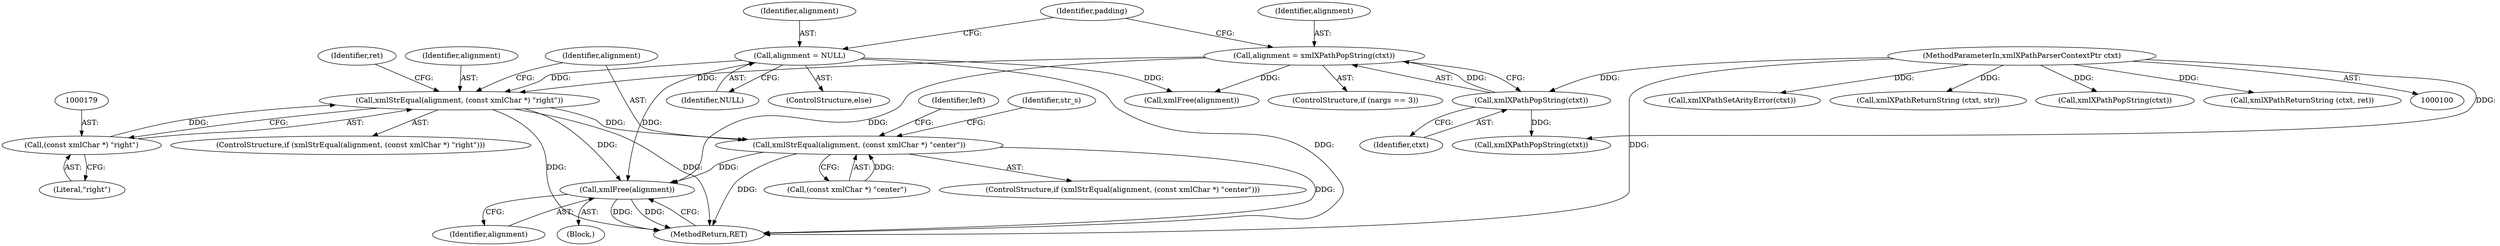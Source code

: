 digraph "0_Chrome_96dbafe288dbe2f0cc45fa3c39daf6d0c37acbab_8@pointer" {
"1000176" [label="(Call,xmlStrEqual(alignment, (const xmlChar *) \"right\"))"];
"1000131" [label="(Call,alignment = NULL)"];
"1000126" [label="(Call,alignment = xmlXPathPopString(ctxt))"];
"1000128" [label="(Call,xmlXPathPopString(ctxt))"];
"1000101" [label="(MethodParameterIn,xmlXPathParserContextPtr ctxt)"];
"1000178" [label="(Call,(const xmlChar *) \"right\")"];
"1000196" [label="(Call,xmlStrEqual(alignment, (const xmlChar *) \"center\"))"];
"1000260" [label="(Call,xmlFree(alignment))"];
"1000129" [label="(Identifier,ctxt)"];
"1000178" [label="(Call,(const xmlChar *) \"right\")"];
"1000195" [label="(ControlStructure,if (xmlStrEqual(alignment, (const xmlChar *) \"center\")))"];
"1000131" [label="(Call,alignment = NULL)"];
"1000136" [label="(Call,xmlXPathPopString(ctxt))"];
"1000198" [label="(Call,(const xmlChar *) \"center\")"];
"1000261" [label="(Identifier,alignment)"];
"1000160" [label="(Call,xmlFree(alignment))"];
"1000197" [label="(Identifier,alignment)"];
"1000128" [label="(Call,xmlXPathPopString(ctxt))"];
"1000119" [label="(Call,xmlXPathSetArityError(ctxt))"];
"1000133" [label="(Identifier,NULL)"];
"1000126" [label="(Call,alignment = xmlXPathPopString(ctxt))"];
"1000196" [label="(Call,xmlStrEqual(alignment, (const xmlChar *) \"center\"))"];
"1000180" [label="(Literal,\"right\")"];
"1000204" [label="(Identifier,left)"];
"1000260" [label="(Call,xmlFree(alignment))"];
"1000135" [label="(Identifier,padding)"];
"1000183" [label="(Identifier,ret)"];
"1000155" [label="(Call,xmlXPathReturnString (ctxt, str))"];
"1000176" [label="(Call,xmlStrEqual(alignment, (const xmlChar *) \"right\"))"];
"1000140" [label="(Call,xmlXPathPopString(ctxt))"];
"1000253" [label="(Call,xmlXPathReturnString (ctxt, ret))"];
"1000101" [label="(MethodParameterIn,xmlXPathParserContextPtr ctxt)"];
"1000175" [label="(ControlStructure,if (xmlStrEqual(alignment, (const xmlChar *) \"right\")))"];
"1000103" [label="(Block,)"];
"1000122" [label="(ControlStructure,if (nargs == 3))"];
"1000262" [label="(MethodReturn,RET)"];
"1000127" [label="(Identifier,alignment)"];
"1000177" [label="(Identifier,alignment)"];
"1000130" [label="(ControlStructure,else)"];
"1000132" [label="(Identifier,alignment)"];
"1000239" [label="(Identifier,str_s)"];
"1000176" -> "1000175"  [label="AST: "];
"1000176" -> "1000178"  [label="CFG: "];
"1000177" -> "1000176"  [label="AST: "];
"1000178" -> "1000176"  [label="AST: "];
"1000183" -> "1000176"  [label="CFG: "];
"1000197" -> "1000176"  [label="CFG: "];
"1000176" -> "1000262"  [label="DDG: "];
"1000176" -> "1000262"  [label="DDG: "];
"1000131" -> "1000176"  [label="DDG: "];
"1000126" -> "1000176"  [label="DDG: "];
"1000178" -> "1000176"  [label="DDG: "];
"1000176" -> "1000196"  [label="DDG: "];
"1000176" -> "1000260"  [label="DDG: "];
"1000131" -> "1000130"  [label="AST: "];
"1000131" -> "1000133"  [label="CFG: "];
"1000132" -> "1000131"  [label="AST: "];
"1000133" -> "1000131"  [label="AST: "];
"1000135" -> "1000131"  [label="CFG: "];
"1000131" -> "1000262"  [label="DDG: "];
"1000131" -> "1000160"  [label="DDG: "];
"1000131" -> "1000260"  [label="DDG: "];
"1000126" -> "1000122"  [label="AST: "];
"1000126" -> "1000128"  [label="CFG: "];
"1000127" -> "1000126"  [label="AST: "];
"1000128" -> "1000126"  [label="AST: "];
"1000135" -> "1000126"  [label="CFG: "];
"1000128" -> "1000126"  [label="DDG: "];
"1000126" -> "1000160"  [label="DDG: "];
"1000126" -> "1000260"  [label="DDG: "];
"1000128" -> "1000129"  [label="CFG: "];
"1000129" -> "1000128"  [label="AST: "];
"1000101" -> "1000128"  [label="DDG: "];
"1000128" -> "1000136"  [label="DDG: "];
"1000101" -> "1000100"  [label="AST: "];
"1000101" -> "1000262"  [label="DDG: "];
"1000101" -> "1000119"  [label="DDG: "];
"1000101" -> "1000136"  [label="DDG: "];
"1000101" -> "1000140"  [label="DDG: "];
"1000101" -> "1000155"  [label="DDG: "];
"1000101" -> "1000253"  [label="DDG: "];
"1000178" -> "1000180"  [label="CFG: "];
"1000179" -> "1000178"  [label="AST: "];
"1000180" -> "1000178"  [label="AST: "];
"1000196" -> "1000195"  [label="AST: "];
"1000196" -> "1000198"  [label="CFG: "];
"1000197" -> "1000196"  [label="AST: "];
"1000198" -> "1000196"  [label="AST: "];
"1000204" -> "1000196"  [label="CFG: "];
"1000239" -> "1000196"  [label="CFG: "];
"1000196" -> "1000262"  [label="DDG: "];
"1000196" -> "1000262"  [label="DDG: "];
"1000198" -> "1000196"  [label="DDG: "];
"1000196" -> "1000260"  [label="DDG: "];
"1000260" -> "1000103"  [label="AST: "];
"1000260" -> "1000261"  [label="CFG: "];
"1000261" -> "1000260"  [label="AST: "];
"1000262" -> "1000260"  [label="CFG: "];
"1000260" -> "1000262"  [label="DDG: "];
"1000260" -> "1000262"  [label="DDG: "];
}
